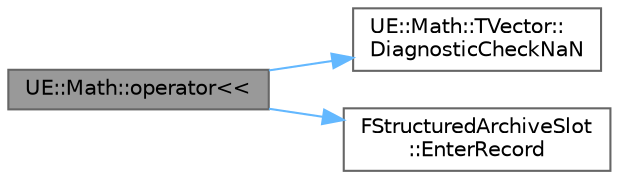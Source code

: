 digraph "UE::Math::operator&lt;&lt;"
{
 // INTERACTIVE_SVG=YES
 // LATEX_PDF_SIZE
  bgcolor="transparent";
  edge [fontname=Helvetica,fontsize=10,labelfontname=Helvetica,labelfontsize=10];
  node [fontname=Helvetica,fontsize=10,shape=box,height=0.2,width=0.4];
  rankdir="LR";
  Node1 [id="Node000001",label="UE::Math::operator\<\<",height=0.2,width=0.4,color="gray40", fillcolor="grey60", style="filled", fontcolor="black",tooltip="Structured archive slot serializer for FVector3f."];
  Node1 -> Node2 [id="edge1_Node000001_Node000002",color="steelblue1",style="solid",tooltip=" "];
  Node2 [id="Node000002",label="UE::Math::TVector::\lDiagnosticCheckNaN",height=0.2,width=0.4,color="grey40", fillcolor="white", style="filled",URL="$de/d77/structUE_1_1Math_1_1TVector.html#aa566f6c08ac6dad1f4170131478261ef",tooltip=" "];
  Node1 -> Node3 [id="edge2_Node000001_Node000003",color="steelblue1",style="solid",tooltip=" "];
  Node3 [id="Node000003",label="FStructuredArchiveSlot\l::EnterRecord",height=0.2,width=0.4,color="grey40", fillcolor="white", style="filled",URL="$d0/dfd/classFStructuredArchiveSlot.html#acd88be95aab107d73f3582c020c1faa0",tooltip=" "];
}
